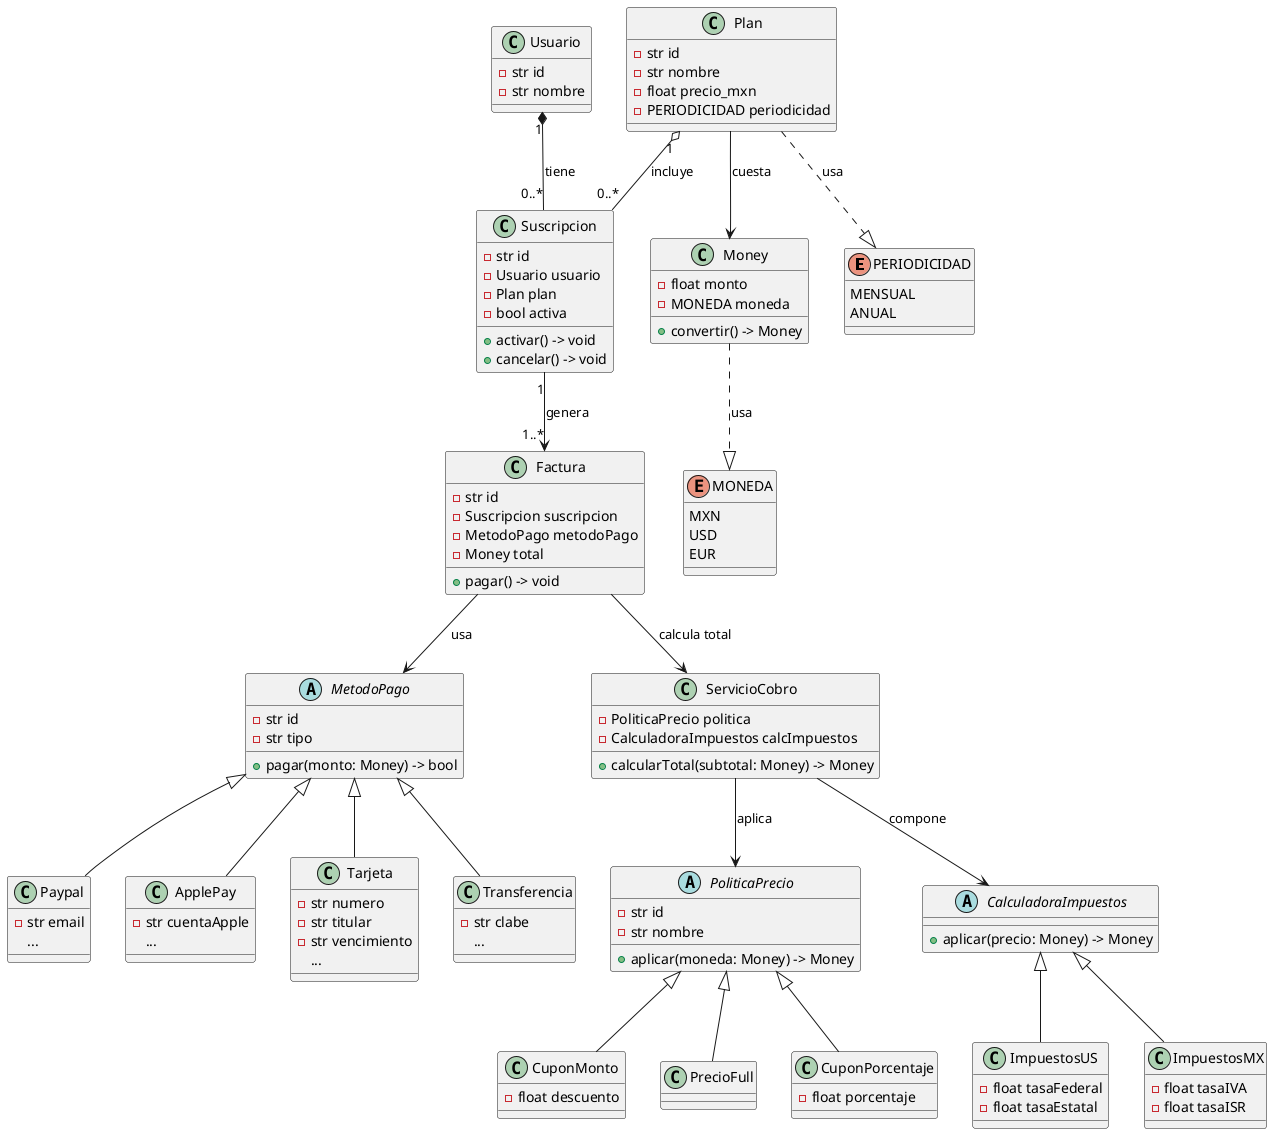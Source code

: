@startuml T01_4Pilares

enum PERIODICIDAD {
    MENSUAL
    ANUAL
}
enum MONEDA {
    MXN
    USD
    EUR
}

class Usuario{
    - str id
    - str nombre
    }
class Plan{
    - str id
    - str nombre
    - float precio_mxn
    - PERIODICIDAD periodicidad
    }
class Suscripcion{
    - str id
    - Usuario usuario
    - Plan plan
    - bool activa

    + activar() -> void
    + cancelar() -> void
    }


abstract class MetodoPago {
    - str id
    - str tipo

    + pagar(monto: Money) -> bool
}
class Tarjeta {
    - str numero
    - str titular
    - str vencimiento
    ...
}
class Transferencia {
    - str clabe
    ...
}
class Paypal {
    - str email
    ...
}
class ApplePay {
    - str cuentaApple
    ...
}
class Factura {
    - str id
    - Suscripcion suscripcion
    - MetodoPago metodoPago
    - Money total

    + pagar() -> void
}

Usuario "1" *-- "0..*" Suscripcion : tiene
Plan "1" o-- "0..*" Suscripcion : incluye
Suscripcion "1" --> "1..*" Factura : genera
Plan ..|> PERIODICIDAD : usa

Factura --> MetodoPago : usa
MetodoPago <|-- Tarjeta
MetodoPago <|-- Transferencia
MetodoPago <|-- Paypal
MetodoPago <|-- ApplePay

class Money {
    - float monto
    - MONEDA moneda

    + convertir() -> Money
}
Money ..|> MONEDA : usa

abstract class PoliticaPrecio {
    - str id
    - str nombre

    + aplicar(moneda: Money) -> Money
}

class PrecioFull{
}
class CuponPorcentaje {
    - float porcentaje
}
class CuponMonto {
    - float descuento
}
PoliticaPrecio <|-- PrecioFull
PoliticaPrecio <|-- CuponPorcentaje
PoliticaPrecio <|-- CuponMonto

abstract class CalculadoraImpuestos {
    + aplicar(precio: Money) -> Money
}
class ImpuestosMX {
    - float tasaIVA
    - float tasaISR
}
class ImpuestosUS {
    - float tasaFederal
    - float tasaEstatal
}
CalculadoraImpuestos <|-- ImpuestosMX
CalculadoraImpuestos <|-- ImpuestosUS

class ServicioCobro {
    - PoliticaPrecio politica
    - CalculadoraImpuestos calcImpuestos

    + calcularTotal(subtotal: Money) -> Money
}

Plan --> Money : cuesta
ServicioCobro --> PoliticaPrecio : aplica
ServicioCobro --> CalculadoraImpuestos : compone
Factura --> ServicioCobro : calcula total

@enduml
